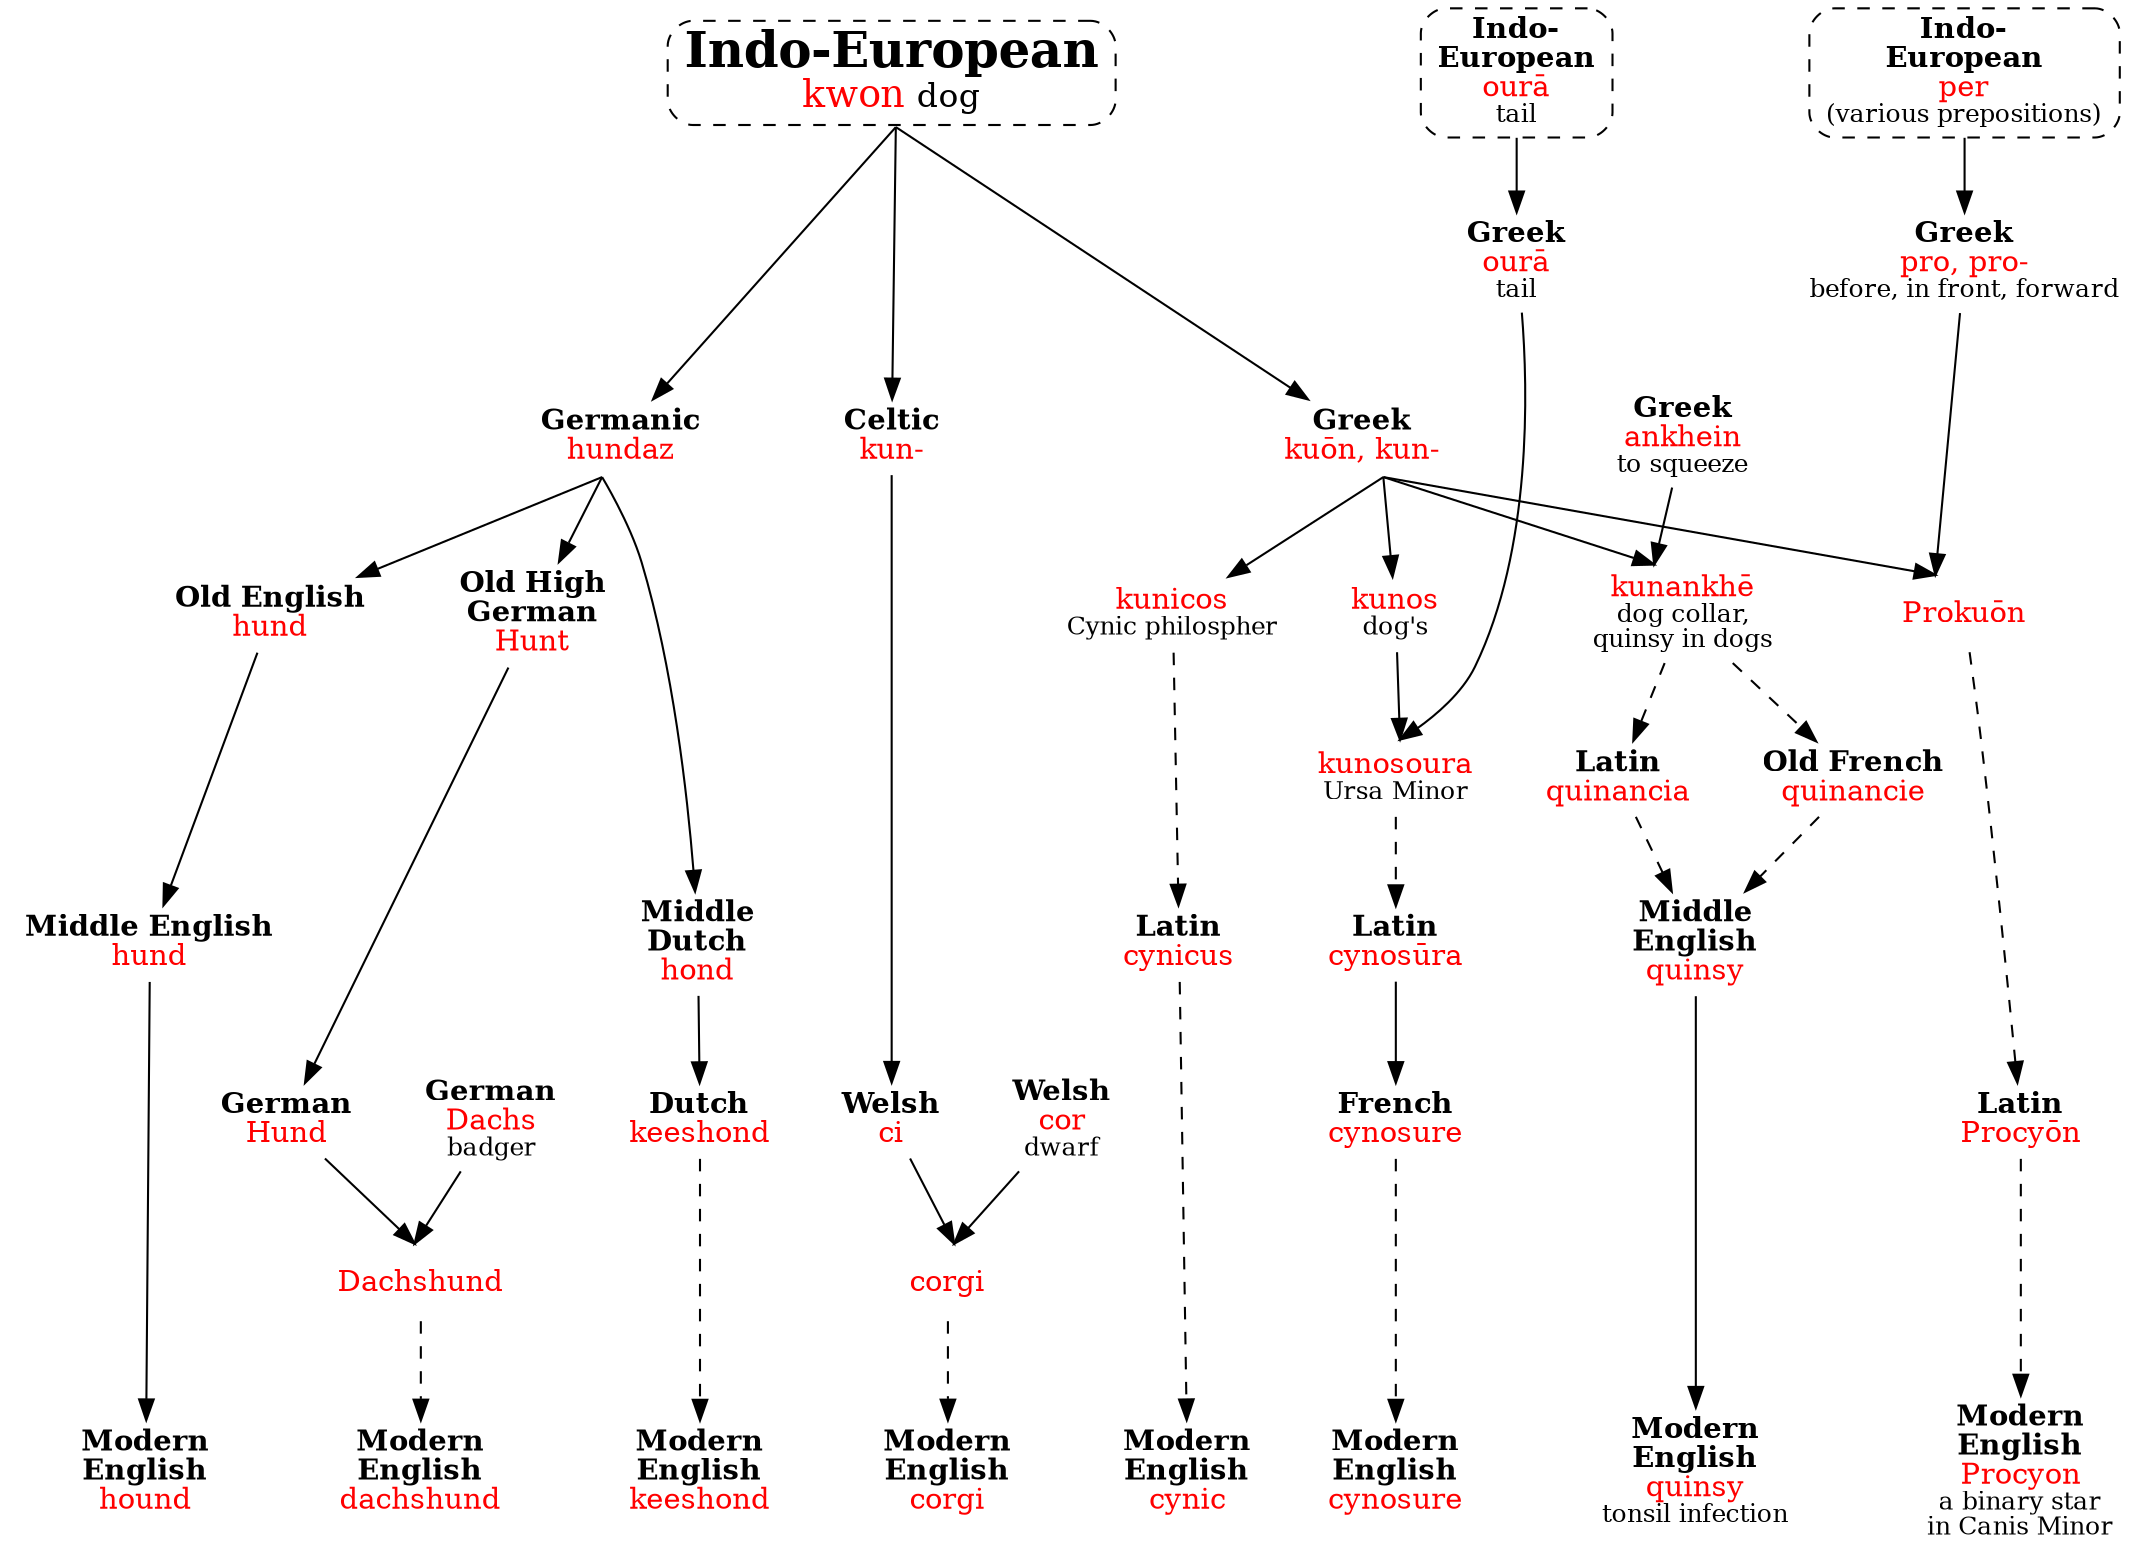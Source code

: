 strict digraph {
node [shape=plaintext]
kwon [label=<<font point-size="24"><b>Indo-European</b></font><br/><font point-size="18" color="red">kwon </font><font point-size="16">dog</font>> shape=box style="dashed,rounded" URL="kwon-dog0.svg" tooltip=""]
kwon -> { hundaz kun kuon } [minlen=2 sametail=1]
{ rank=same hundaz kun kuon }

/* Gmc hundaz */
hundaz [label=<<b>Germanic</b><br/><font color="red">hundaz</font>>]
hundaz -> { hundOE huntOHG hondMD } [sametail=1]
hundOE [label=<<b>Old English</b><br/><font color="red">hund</font>>]
hundOE -> hundME
hundME [label=<<b>Middle English</b><br/><font color="red">hund</font>>]
hundME -> hound
hound [label=<<b>Modern<br/>English</b><br/><font color="red">hound</font>>]
huntOHG [label=<<b>Old High<br/>German</b><br/><font color="red">Hunt</font>>]
huntOHG -> hundG
hundG [label=<<b>German</b><br/><font color="red">Hund</font>>]
{ dachs hundG } -> dachshundG [samehead=1]
{ rank=same dachs -> hundG [style=invis] }
dachshundG [label=<<font color="red">Dachshund</font>>]
dachs [label=<<b>German</b><br/><font color="red">Dachs</font><br/><font point-size="12">badger</font>>]
dachshundG -> dachshund [style=dashed]
dachshund [label=<<b>Modern<br/>English</b><br/><font color="red">dachshund</font>>]
hondMD [label=<<b>Middle<br/>Dutch</b><br/><font color="red">hond</font>>]
hondMD -> keeshondD
keeshondD [label=<<b>Dutch</b><br/><font color="red">keeshond</font>>]
keeshondD -> keeshond [style=dashed]
keeshond [label=<<b>Modern<br/>English</b><br/><font color="red">keeshond</font>>]
/* corgi */
kun [label=<<b>Celtic</b><br/><font color="red">kun-</font>>]
kun -> ci
ci [label=<<b>Welsh</b><br/><font color="red">ci</font>>]
{ ci cor } -> corgiW [samehead=1]
{ rank=same cor -> ci [style=invis] }
cor [label=<<b>Welsh</b><br/><font color="red">cor</font><br/><font point-size="12">dwarf</font>>]
corgiW [label=<<font color="red">corgi</font>>]
corgiW -> corgi [style=dashed]
corgi [label=<<b>Modern<br/>English</b><br/><font color="red">corgi</font>>]
kuon [label=<<b>Greek</b><br/><font color="red">kuōn, kun-</font>>]
kuon -> kunikos [sametail=1]
kunikos [label=<<font color="red">kunicos</font><br/><font point-size="12">Cynic philospher</font>>]
kunikos -> cynicus [style=dashed]
cynicus [label=<<b>Latin</b><br/><font color="red">cynicus</font>>]
cynicus -> cynic [style=dashed]
cynic [label=<<b>Modern<br/>English</b><br/><font color="red">cynic</font>>]
kuon -> kunos [sametail=1]
kunos [label=<<font color="red">kunos</font><br/><font point-size="12">dog's</font>>]
ors [label=<<b>Indo-<br/>European</b><br/><font color="red">ourā</font><br/><font point-size="12">tail</font>> shape=box style="dashed,rounded" URL="ors-butt.svg"]
oura [label=<<b>Greek</b><br/><font color="red">ourā</font><br/><font point-size="12">tail</font>>]
ors -> oura
{ kunos oura } -> kunosoura [samehead=1]
kunosoura [label=<<font color="red">kunosoura</font><br/><font point-size="12">Ursa Minor</font>>] // no macrons on this one
kunosoura -> cynosuraL [style=dashed]
cynosuraL [label=<<b>Latin</b><br/><font color="red">cynosūra</font>>]
cynosuraL -> cynosureF
cynosureF [label=<<b>French</b><br/><font color="red">cynosure</font>>]
cynosureF -> cynosure [style=dashed]
cynosure [label=<<b>Modern<br/>English</b><br/><font color="red">cynosure</font>>]
/* because Ursa Minor contains the North Star does French cynosure also mean cynosure or just Ursa Minor? */

/* quinsy */
kunankhe [label=<<font color="red">kunankhē</font><br/><font point-size="12">dog collar,<br/>quinsy in dogs</font>>]
ankhein [label=<<b>Greek</b><br/><font color="red">ankhein</font><br/><font point-size="12">to squeeze</font>>]
ankhein -> kunankhe [samehead=1]
kuon -> kunankhe [sametail=1 samehead=1]
quinanciaL [label=<<b>Latin</b><br/><font color="red">quinancia</font>>]
quinancieOF [label=<<b>Old French</b><br/><font color="red">quinancie</font>>]
kunankhe -> { quinanciaL quinancieOF } [style=dashed samehead=1]
quinsyME [label=<<b>Middle<br/>English</b><br/><font color="red">quinsy</font>>]
{ quinanciaL quinancieOF } -> quinsyME [style=dashed sametail=1]
quinsy [label=<<b>Modern<br/>English</b><br/><font color="red">quinsy</font><br/><font point-size="12">tonsil infection</font>>]
quinsyME -> quinsy

/* G pro- (per) */
perIE [label=<<b>Indo-<br/>European</b><br/><font color="red">per</font><br/><font point-size="12">(various prepositions)</font>> shape=box style="dashed,rounded" URL="per-pro2.svg"]
proG [label=<<b>Greek</b><br/><font color="red">pro, pro-</font><br/><font point-size="12">before, in front, forward</font>>]
perIE -> proG
/* Procyon (star) */
prokuon [label=<<font color="red">Prokuōn</font>>]
proG -> prokuon [samehead=1]
kuon -> prokuon [sametail=1 samehead=1]
procyonL [label=<<b>Latin</b><br/><font color="red">Procyōn</font>>]
procyon [label=<<b>Modern<br/>English</b><br/><font color="red">Procyon</font><br/><font point-size="12">a binary star<br/>in Canis Minor</font>>]
prokuon -> procyonL -> procyon [style=dashed]

{ rank=same hound dachshund keeshond corgi cynic cynosure quinsy procyon } // ModE
{ rank=same hundG keeshondD ci cynosureF } // modern languages
{ rank=same hundME hondMD } // middle 
{ rank=same hundOE huntOHG } // old
{ rank=same cynicus cynosuraL } // Latin
{ rank=source kwon perIE ors }
}